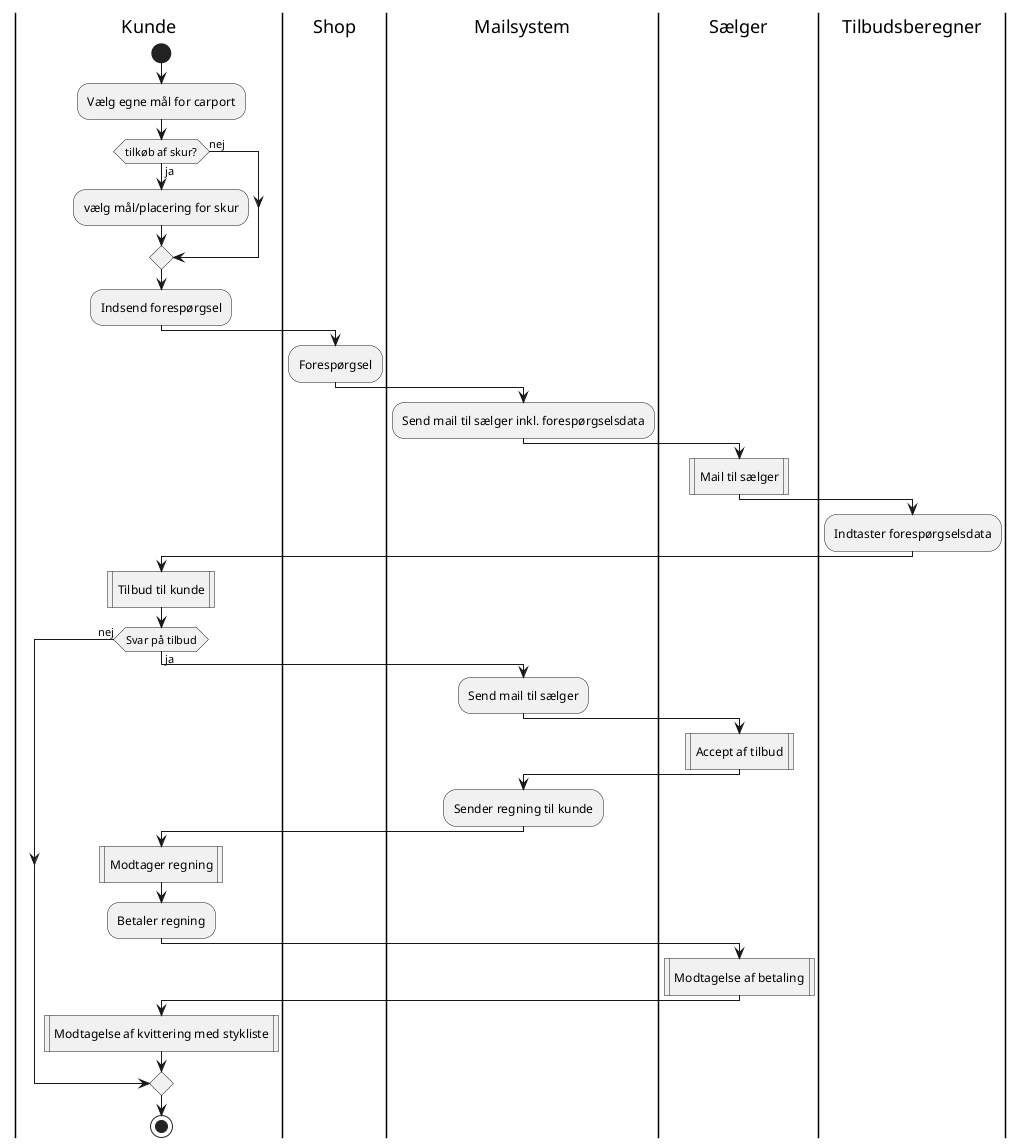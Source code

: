 @startuml

|Kunde|
start
:Vælg egne mål for carport;
if (tilkøb af skur?) is (ja) then
  :vælg mål/placering for skur;
else (nej)
endif
:Indsend forespørgsel;

|Shop|
:Forespørgsel;

|Mailsystem|
:Send mail til sælger inkl. forespørgselsdata;

|Sælger|
:Mail til sælger|

|Tilbudsberegner|
:Indtaster forespørgselsdata;

|Kunde|
:Tilbud til kunde|

if (Svar på tilbud) is (ja) then
  |Mailsystem|
  :Send mail til sælger;
  |Sælger|
  :Accept af tilbud|
  |Mailsystem|
  :Sender regning til kunde;
  |Kunde|
  :Modtager regning|
  :Betaler regning;
  |Sælger|
  :Modtagelse af betaling|
  |Kunde|
    :Modtagelse af kvittering med stykliste|
else (nej)
endif

stop
@enduml